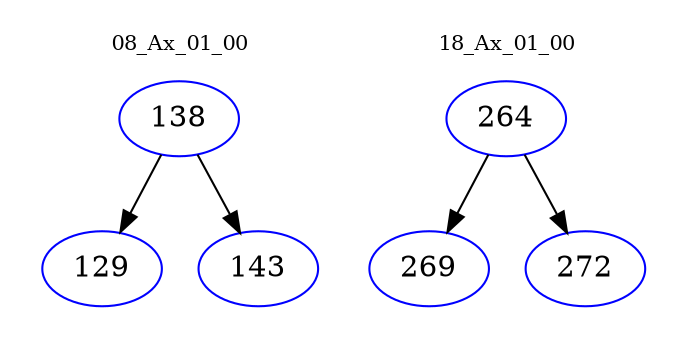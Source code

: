 digraph{
subgraph cluster_0 {
color = white
label = "08_Ax_01_00";
fontsize=10;
T0_138 [label="138", color="blue"]
T0_138 -> T0_129 [color="black"]
T0_129 [label="129", color="blue"]
T0_138 -> T0_143 [color="black"]
T0_143 [label="143", color="blue"]
}
subgraph cluster_1 {
color = white
label = "18_Ax_01_00";
fontsize=10;
T1_264 [label="264", color="blue"]
T1_264 -> T1_269 [color="black"]
T1_269 [label="269", color="blue"]
T1_264 -> T1_272 [color="black"]
T1_272 [label="272", color="blue"]
}
}
